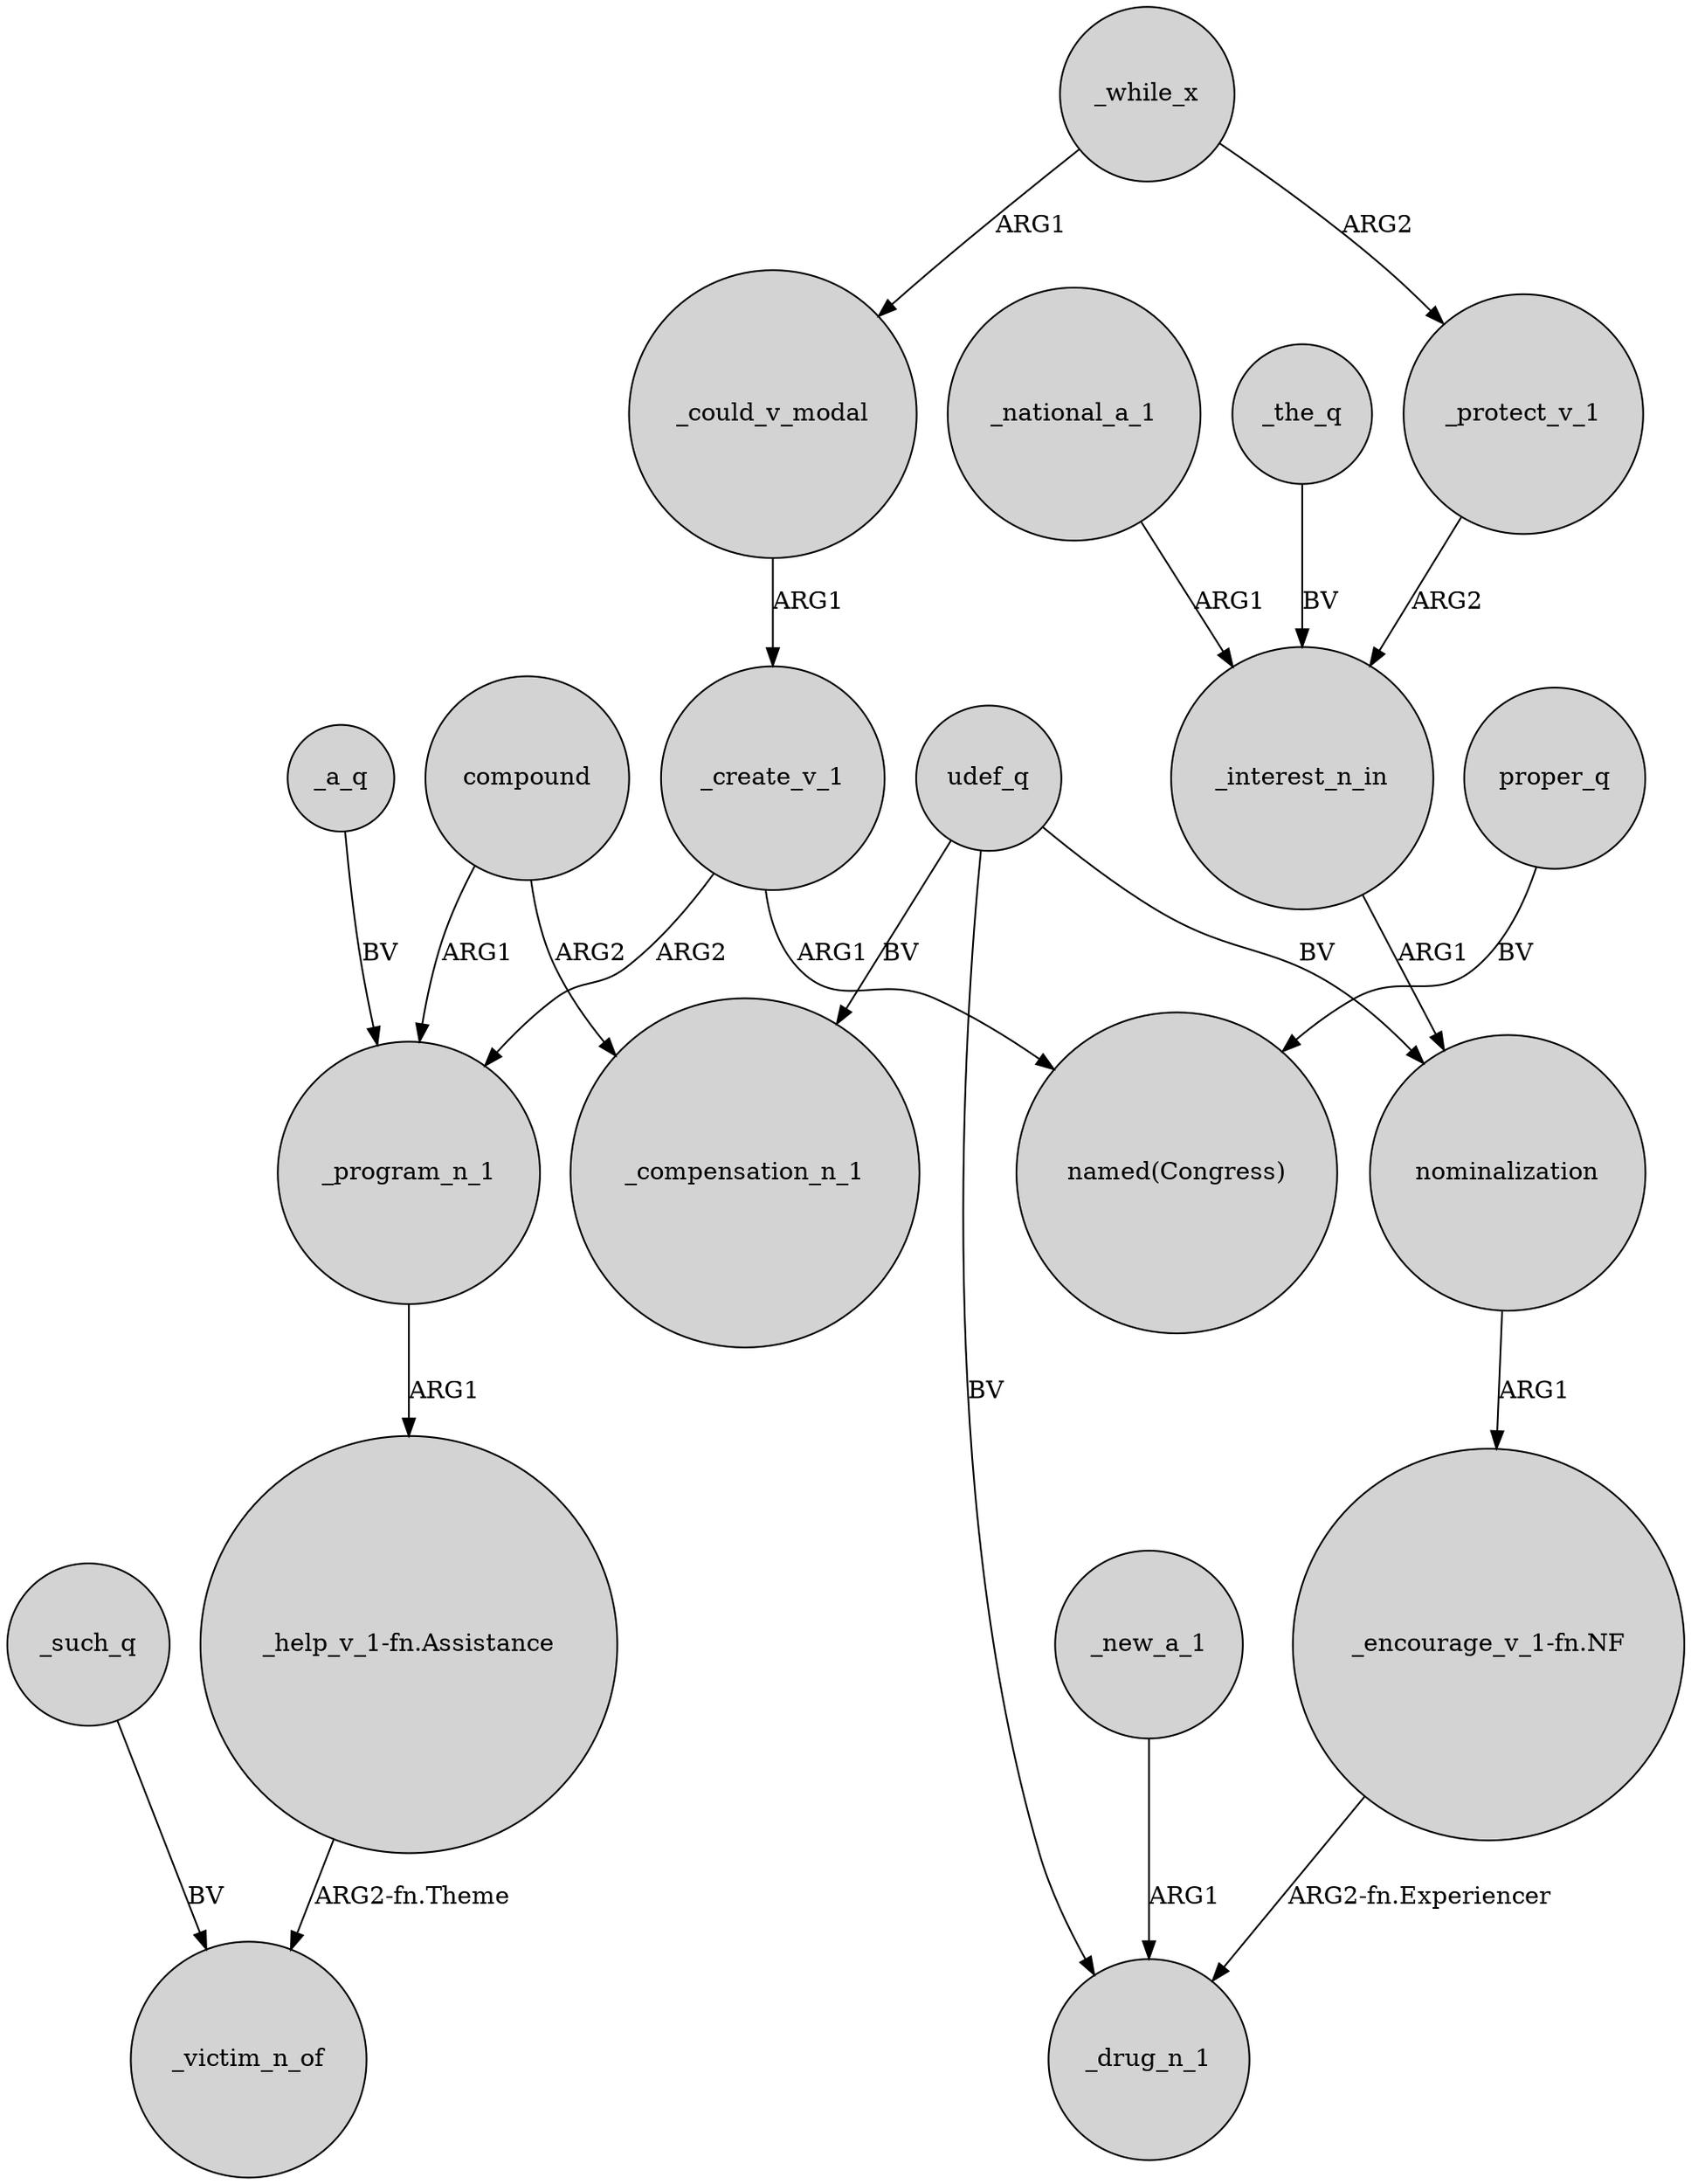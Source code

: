 digraph {
	node [shape=circle style=filled]
	_program_n_1 -> "_help_v_1-fn.Assistance" [label=ARG1]
	udef_q -> _compensation_n_1 [label=BV]
	_interest_n_in -> nominalization [label=ARG1]
	_new_a_1 -> _drug_n_1 [label=ARG1]
	compound -> _compensation_n_1 [label=ARG2]
	_the_q -> _interest_n_in [label=BV]
	"_help_v_1-fn.Assistance" -> _victim_n_of [label="ARG2-fn.Theme"]
	_protect_v_1 -> _interest_n_in [label=ARG2]
	"_encourage_v_1-fn.NF" -> _drug_n_1 [label="ARG2-fn.Experiencer"]
	_national_a_1 -> _interest_n_in [label=ARG1]
	udef_q -> _drug_n_1 [label=BV]
	proper_q -> "named(Congress)" [label=BV]
	_while_x -> _could_v_modal [label=ARG1]
	_while_x -> _protect_v_1 [label=ARG2]
	_could_v_modal -> _create_v_1 [label=ARG1]
	nominalization -> "_encourage_v_1-fn.NF" [label=ARG1]
	_a_q -> _program_n_1 [label=BV]
	udef_q -> nominalization [label=BV]
	_create_v_1 -> "named(Congress)" [label=ARG1]
	compound -> _program_n_1 [label=ARG1]
	_create_v_1 -> _program_n_1 [label=ARG2]
	_such_q -> _victim_n_of [label=BV]
}
